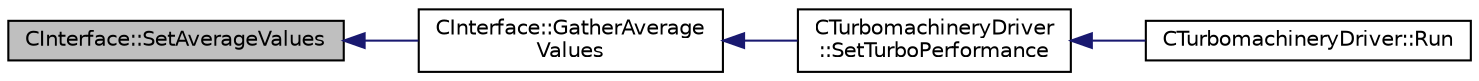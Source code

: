 digraph "CInterface::SetAverageValues"
{
  edge [fontname="Helvetica",fontsize="10",labelfontname="Helvetica",labelfontsize="10"];
  node [fontname="Helvetica",fontsize="10",shape=record];
  rankdir="LR";
  Node194 [label="CInterface::SetAverageValues",height=0.2,width=0.4,color="black", fillcolor="grey75", style="filled", fontcolor="black"];
  Node194 -> Node195 [dir="back",color="midnightblue",fontsize="10",style="solid",fontname="Helvetica"];
  Node195 [label="CInterface::GatherAverage\lValues",height=0.2,width=0.4,color="black", fillcolor="white", style="filled",URL="$class_c_interface.html#ae4c7e8855cd35cc5c7e54bcbb8b67cea",tooltip="Interpolate data and scatter it into different processors, for matching meshes. "];
  Node195 -> Node196 [dir="back",color="midnightblue",fontsize="10",style="solid",fontname="Helvetica"];
  Node196 [label="CTurbomachineryDriver\l::SetTurboPerformance",height=0.2,width=0.4,color="black", fillcolor="white", style="filled",URL="$class_c_turbomachinery_driver.html#a5f79f6d56a18a557d1afce41629ec743",tooltip="Set Mixing Plane interface within multiple zones. "];
  Node196 -> Node197 [dir="back",color="midnightblue",fontsize="10",style="solid",fontname="Helvetica"];
  Node197 [label="CTurbomachineryDriver::Run",height=0.2,width=0.4,color="black", fillcolor="white", style="filled",URL="$class_c_turbomachinery_driver.html#a4c5a1aaddfe1130684fbcdcacd7eb83f",tooltip="Run a single iteration of the physics within multiple zones. "];
}
